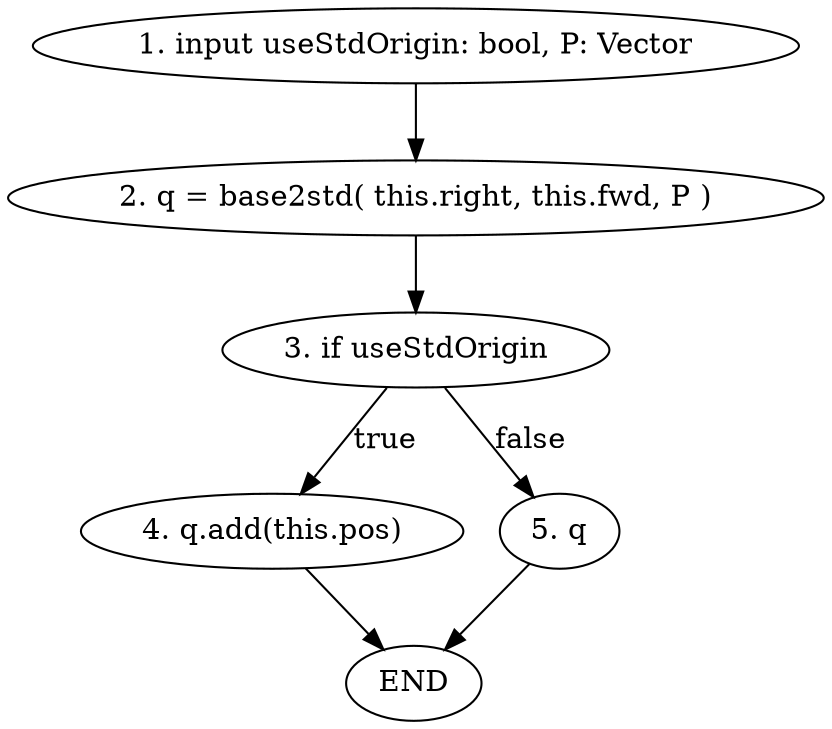 digraph G{
    INP [label="1. input useStdOrigin: bool, P: Vector"]
    SET [label="2. q = base2std( this.right, this.fwd, P )"]
    IF [label="3. if useStdOrigin"]
    SET1 [label="4. q.add(this.pos)"]
    ELSE [label="5. q"]

    INP -> SET -> IF 
    IF -> SET1 [label="true"]
    SET1 -> END 
    IF -> ELSE [label="false"]
    ELSE -> END
}